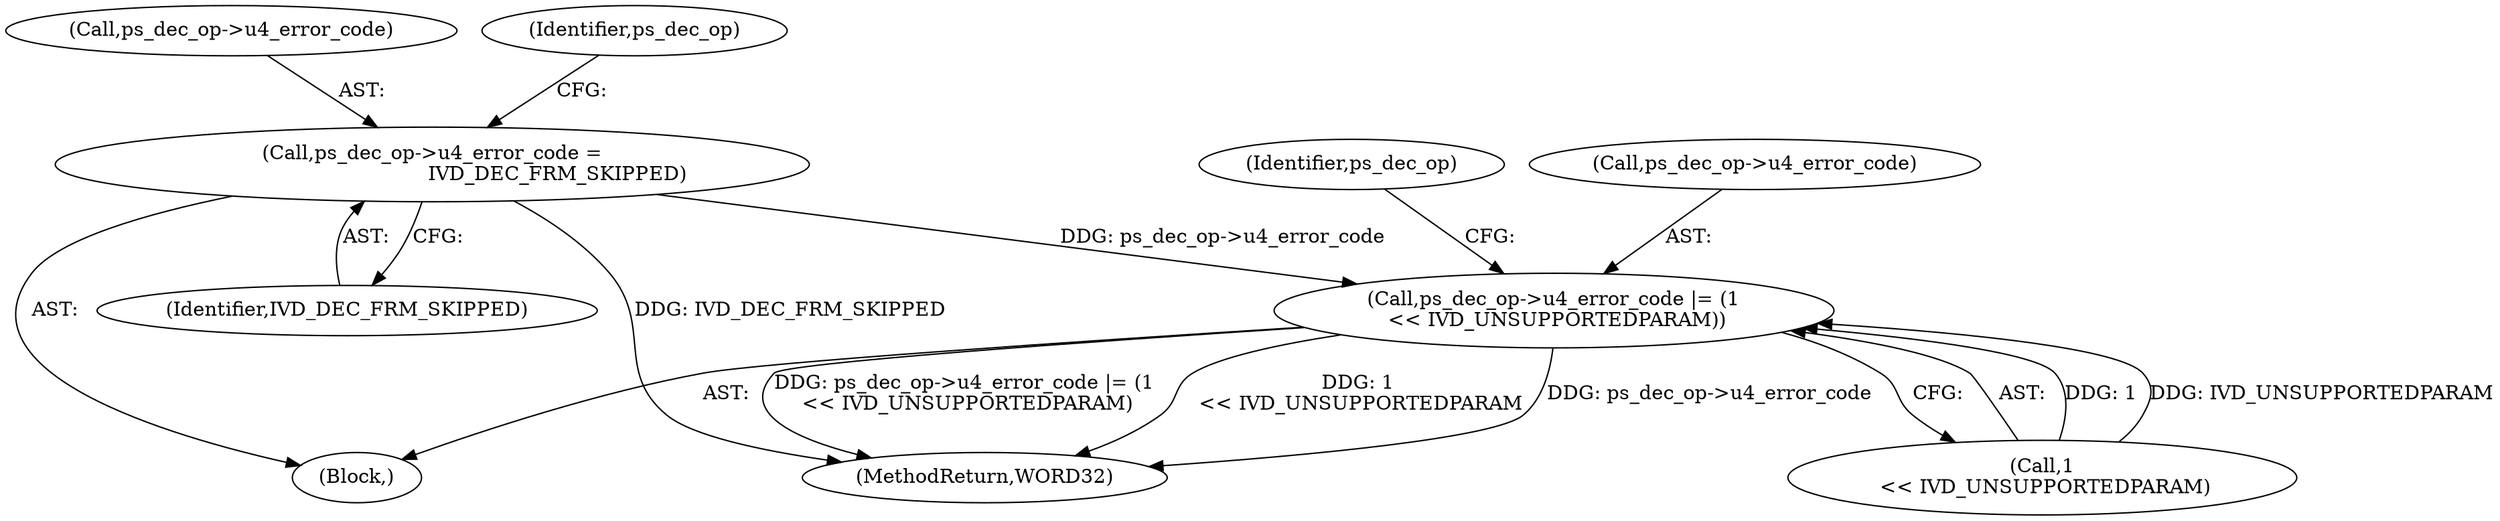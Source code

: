 digraph "0_Android_e86d3cfd2bc28dac421092106751e5638d54a848@pointer" {
"1001190" [label="(Call,ps_dec_op->u4_error_code =\n                                        IVD_DEC_FRM_SKIPPED)"];
"1001195" [label="(Call,ps_dec_op->u4_error_code |= (1\n << IVD_UNSUPPORTEDPARAM))"];
"1001179" [label="(Block,)"];
"1001199" [label="(Call,1\n << IVD_UNSUPPORTEDPARAM)"];
"1001194" [label="(Identifier,IVD_DEC_FRM_SKIPPED)"];
"1001195" [label="(Call,ps_dec_op->u4_error_code |= (1\n << IVD_UNSUPPORTEDPARAM))"];
"1001204" [label="(Identifier,ps_dec_op)"];
"1001191" [label="(Call,ps_dec_op->u4_error_code)"];
"1002270" [label="(MethodReturn,WORD32)"];
"1001190" [label="(Call,ps_dec_op->u4_error_code =\n                                        IVD_DEC_FRM_SKIPPED)"];
"1001196" [label="(Call,ps_dec_op->u4_error_code)"];
"1001197" [label="(Identifier,ps_dec_op)"];
"1001190" -> "1001179"  [label="AST: "];
"1001190" -> "1001194"  [label="CFG: "];
"1001191" -> "1001190"  [label="AST: "];
"1001194" -> "1001190"  [label="AST: "];
"1001197" -> "1001190"  [label="CFG: "];
"1001190" -> "1002270"  [label="DDG: IVD_DEC_FRM_SKIPPED"];
"1001190" -> "1001195"  [label="DDG: ps_dec_op->u4_error_code"];
"1001195" -> "1001179"  [label="AST: "];
"1001195" -> "1001199"  [label="CFG: "];
"1001196" -> "1001195"  [label="AST: "];
"1001199" -> "1001195"  [label="AST: "];
"1001204" -> "1001195"  [label="CFG: "];
"1001195" -> "1002270"  [label="DDG: 1\n << IVD_UNSUPPORTEDPARAM"];
"1001195" -> "1002270"  [label="DDG: ps_dec_op->u4_error_code"];
"1001195" -> "1002270"  [label="DDG: ps_dec_op->u4_error_code |= (1\n << IVD_UNSUPPORTEDPARAM)"];
"1001199" -> "1001195"  [label="DDG: 1"];
"1001199" -> "1001195"  [label="DDG: IVD_UNSUPPORTEDPARAM"];
}
